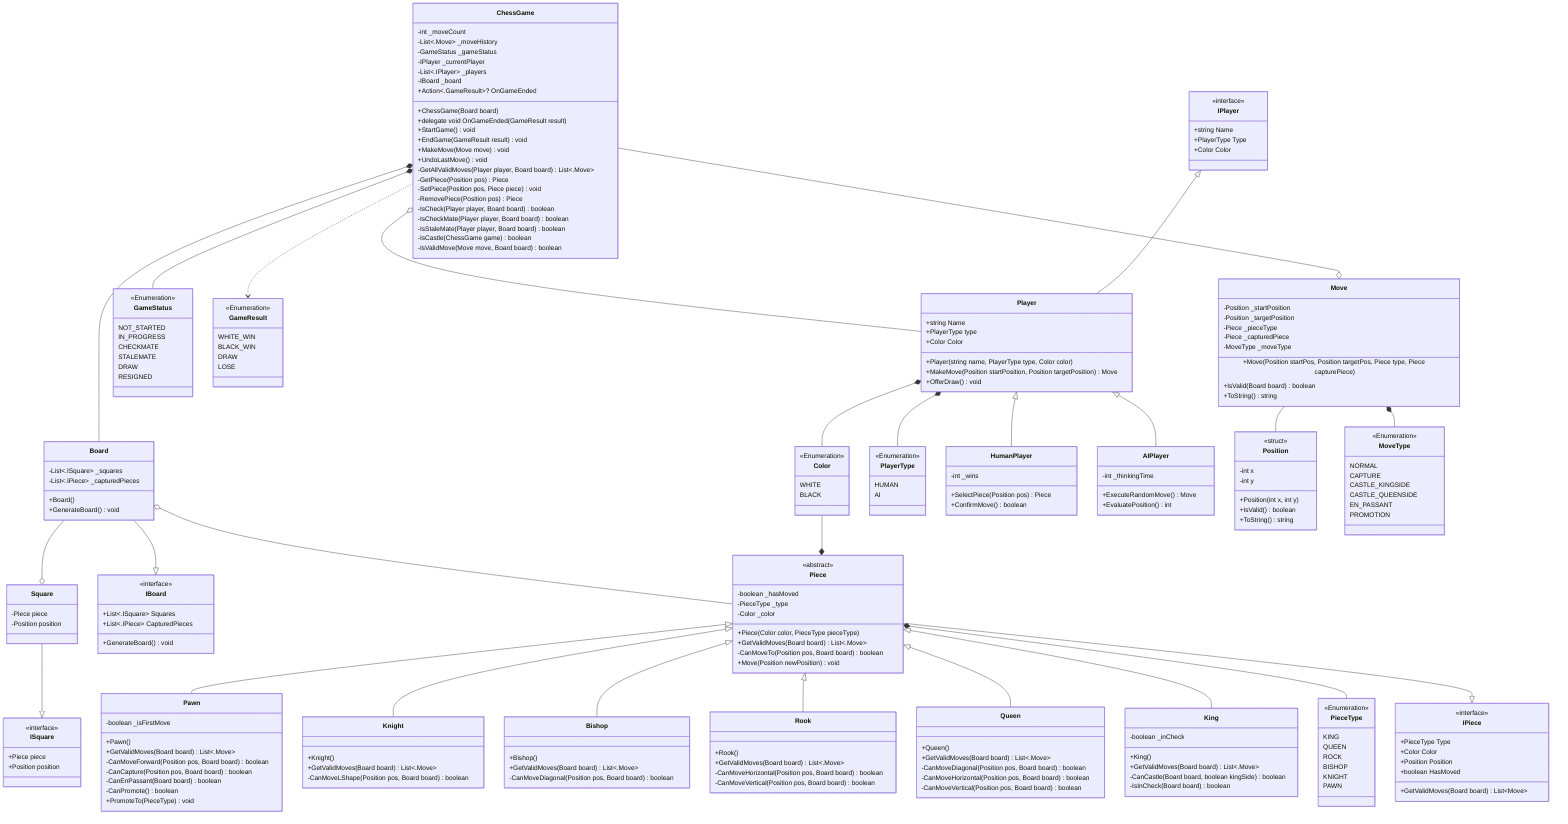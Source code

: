classDiagram
    ChessGame o-- Player
    ChessGame *-- Board
    ChessGame *-- GameStatus
    ChessGame ..> GameResult
    ChessGame --o Move
    Player *-- Color
    Player *-- PlayerType
    Player <|-- HumanPlayer
    Player <|-- AIPlayer
    IPlayer <|-- Player
    Move -- Position
    Move *-- MoveType
    Square --|> ISquare
    Board --|> IBoard
    Board --o Square
    Board o-- Piece
    Piece --|> IPiece
    Color --* Piece
    Piece *-- PieceType
    Piece <|-- King
    Piece <|-- Queen
    Piece <|-- Rook
    Piece <|-- Bishop
    Piece <|-- Knight
    Piece <|-- Pawn
    class ChessGame {
      -int _moveCount
      -List~.Move~ _moveHistory
      -GameStatus _gameStatus
      -IPlayer _currentPlayer
      -List~.IPlayer~ _players
      -IBoard _board
      +ChessGame(Board board)
      +delegate void OnGameEnded(GameResult result)
      +StartGame() void
      +EndGame(GameResult result) void
      +MakeMove(Move move) void
      +UndoLastMove() void
      +Action<.GameResult>? OnGameEnded
      -GetAllValidMoves(Player player, Board board) List~.Move~
      -GetPiece(Position pos) Piece
      -SetPiece(Position pos, Piece piece) void
      -RemovePiece(Position pos) Piece
      -IsCheck(Player player, Board board) boolean
      -IsCheckMate(Player player, Board board) boolean
      -IsStaleMate(Player player, Board board) boolean
      -IsCastle(ChessGame game) boolean
      -IsValidMove(Move move, Board board) boolean
    }
    class Player {
      +string Name
      +PlayerType type
      +Color Color
      +Player(string name, PlayerType type, Color color)
      +MakeMove(Position startPosition, Position targetPosition) Move
      +OfferDraw() void
    }
    class HumanPlayer {
      -int _wins
      +SelectPiece(Position pos) Piece
      +ConfirmMove() boolean
    }
    class AIPlayer {
      -int _thinkingTime
      +ExecuteRandomMove() Move
      +EvaluatePosition() int
    }
    class Board {
      -List~.ISquare~ _squares
      -List~.IPiece~ _capturedPieces
      +Board()
      +GenerateBoard() void
    }
    class Square {
      -Piece piece
      -Position position
    }
    class Piece {
      <<abstract>>
      -boolean _hasMoved
      -PieceType _type
      -Color _color
      +Piece(Color color, PieceType pieceType)
      +GetValidMoves(Board board) List~.Move~
      -CanMoveTo(Position pos, Board board) boolean
      +Move(Position newPosition) void
    }
    class King {
      -boolean _inCheck
      +King()
      +GetValidMoves(Board board) List~.Move~
      -CanCastle(Board board, boolean kingSide) boolean
      -IsInCheck(Board board) boolean
    }
    class Queen {
      +Queen()
      +GetValidMoves(Board board) List~.Move~
      -CanMoveDiagonal(Position pos, Board board) boolean
      -CanMoveHorizontal(Position pos, Board board) boolean
      -CanMoveVertical(Position pos, Board board) boolean
    }
    class Rook {
      +Rook()
      +GetValidMoves(Board board) List~.Move~
      -CanMoveHorizontal(Position pos, Board board) boolean
      -CanMoveVertical(Position pos, Board board) boolean
    }
    class Bishop {
      +Bishop()
      +GetValidMoves(Board board) List~.Move~
      -CanMoveDiagonal(Position pos, Board board) boolean
    }
    class Knight {
      +Knight()
      +GetValidMoves(Board board) List~.Move~
      -CanMoveLShape(Position pos, Board board) boolean
    }
    class Pawn {
      -boolean _isFirstMove
      +Pawn()
      +GetValidMoves(Board board) List~.Move~
      -CanMoveForward(Position pos, Board board) boolean
      -CanCapture(Position pos, Board board) boolean
      -CanEnPassant(Board board) boolean
      -CanPromote() boolean
      +PromoteTo(PieceType) void
    }
    class Position {
      <<struct>>
      -int x
      -int y
      +Position(int x, int y)
      +IsValid() boolean
      +ToString() string
    }
    class Move {
      -Position _startPosition
      -Position _targetPosition
      -Piece _pieceType
      -Piece _capturedPiece
      -MoveType _moveType
      +Move(Position startPos, Position targetPos, Piece type, Piece capturePiece)
      +IsValid(Board board) boolean
      +ToString() string
    }
    class IPlayer {
      <<interface>>
      +string Name
      +PlayerType Type
      +Color Color
    }
    class ISquare {
      <<interface>>
      +Piece piece
      +Position position
    }
    class IPiece {
      <<interface>>
      +PieceType Type
      +Color Color
      +Position Position
      +boolean HasMoved
      +GetValidMoves(Board board) List~Move~
    }
    class IBoard {
      <<interface>>
      +List~.ISquare~ Squares
      +List~.IPiece~ CapturedPieces
      +GenerateBoard() void
    }
    class Color {
      <<Enumeration>>
      WHITE
      BLACK
    }
    class GameStatus {
      <<Enumeration>>
      NOT_STARTED
      IN_PROGRESS
      CHECKMATE
      STALEMATE
      DRAW
      RESIGNED
    }
    class GameResult {
      <<Enumeration>>
      WHITE_WIN
      BLACK_WIN
      DRAW
      LOSE
    }
    class PlayerType {
      <<Enumeration>>
      HUMAN
      AI
    }
    class MoveType {
      <<Enumeration>>
      NORMAL
      CAPTURE
      CASTLE_KINGSIDE
      CASTLE_QUEENSIDE
      EN_PASSANT
      PROMOTION
    }
    class PieceType {
      <<Enumeration>>
      KING
      QUEEN
      ROCK
      BISHOP
      KNIGHT
      PAWN
    }